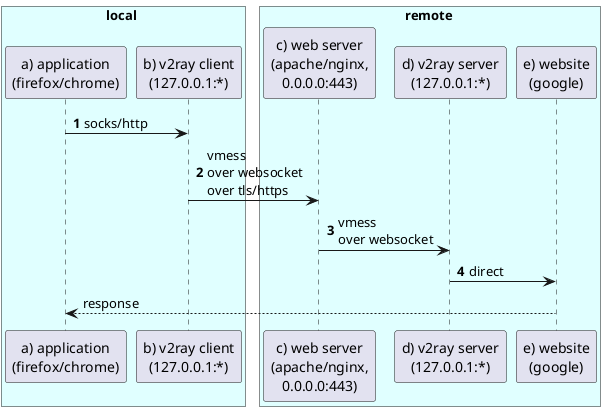 @startuml v2ray

box local #LightCyan
  participant application as "a) application\n(firefox/chrome)"
  participant v2ray_client as "b) v2ray client\n(127.0.0.1:*)"
end box
box remote #LightCyan
  participant web_server as "c) web server\n(apache/nginx,\n0.0.0.0:443)"
  participant v2ray_server as "d) v2ray server\n(127.0.0.1:*)"
  participant website as "e) website\n(google)"
end box

autonumber
application -> v2ray_client : socks/http
v2ray_client -> web_server : vmess\nover websocket\nover tls/https
web_server -> v2ray_server : vmess\nover websocket
v2ray_server -> website : direct

autonumber stop
application <-- website : response

@enduml